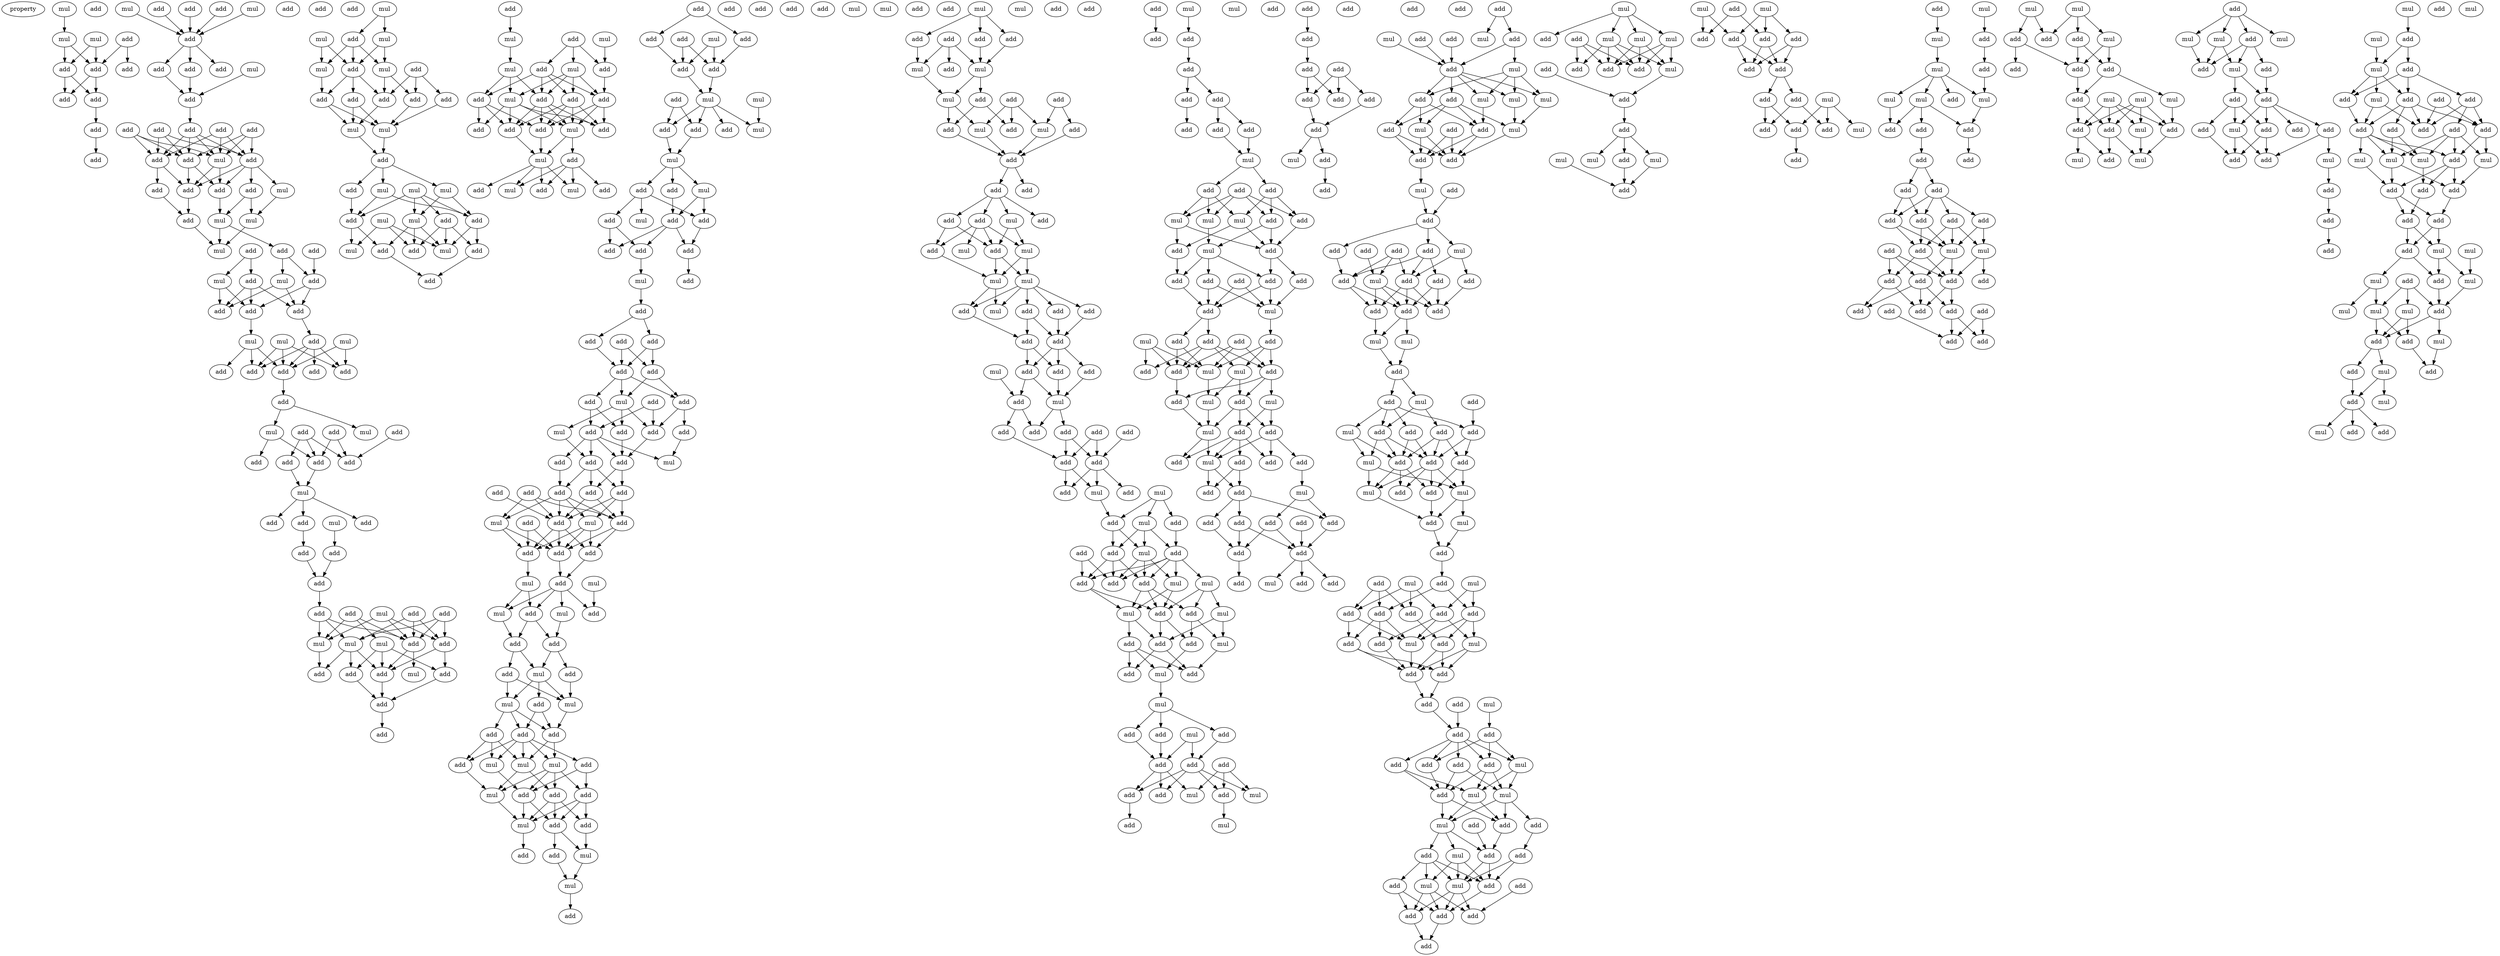 digraph {
    node [fontcolor=black]
    property [mul=2,lf=1.7]
    0 [ label = mul ];
    1 [ label = add ];
    2 [ label = mul ];
    3 [ label = mul ];
    4 [ label = add ];
    5 [ label = add ];
    6 [ label = add ];
    7 [ label = add ];
    8 [ label = add ];
    9 [ label = add ];
    10 [ label = add ];
    11 [ label = add ];
    12 [ label = mul ];
    13 [ label = add ];
    14 [ label = add ];
    15 [ label = add ];
    16 [ label = mul ];
    17 [ label = add ];
    18 [ label = mul ];
    19 [ label = add ];
    20 [ label = add ];
    21 [ label = add ];
    22 [ label = add ];
    23 [ label = add ];
    24 [ label = add ];
    25 [ label = add ];
    26 [ label = add ];
    27 [ label = add ];
    28 [ label = add ];
    29 [ label = mul ];
    30 [ label = add ];
    31 [ label = add ];
    32 [ label = add ];
    33 [ label = add ];
    34 [ label = mul ];
    35 [ label = add ];
    36 [ label = add ];
    37 [ label = add ];
    38 [ label = mul ];
    39 [ label = mul ];
    40 [ label = mul ];
    41 [ label = add ];
    42 [ label = add ];
    43 [ label = add ];
    44 [ label = mul ];
    45 [ label = add ];
    46 [ label = mul ];
    47 [ label = add ];
    48 [ label = add ];
    49 [ label = add ];
    50 [ label = add ];
    51 [ label = add ];
    52 [ label = mul ];
    53 [ label = mul ];
    54 [ label = mul ];
    55 [ label = add ];
    56 [ label = add ];
    57 [ label = add ];
    58 [ label = add ];
    59 [ label = add ];
    60 [ label = add ];
    61 [ label = add ];
    62 [ label = mul ];
    63 [ label = add ];
    64 [ label = mul ];
    65 [ label = add ];
    66 [ label = add ];
    67 [ label = add ];
    68 [ label = add ];
    69 [ label = add ];
    70 [ label = mul ];
    71 [ label = add ];
    72 [ label = mul ];
    73 [ label = add ];
    74 [ label = add ];
    75 [ label = add ];
    76 [ label = add ];
    77 [ label = add ];
    78 [ label = add ];
    79 [ label = add ];
    80 [ label = mul ];
    81 [ label = add ];
    82 [ label = add ];
    83 [ label = mul ];
    84 [ label = add ];
    85 [ label = mul ];
    86 [ label = mul ];
    87 [ label = add ];
    88 [ label = add ];
    89 [ label = mul ];
    90 [ label = add ];
    91 [ label = add ];
    92 [ label = add ];
    93 [ label = add ];
    94 [ label = add ];
    95 [ label = add ];
    96 [ label = add ];
    97 [ label = add ];
    98 [ label = mul ];
    99 [ label = mul ];
    100 [ label = add ];
    101 [ label = mul ];
    102 [ label = mul ];
    103 [ label = mul ];
    104 [ label = add ];
    105 [ label = add ];
    106 [ label = add ];
    107 [ label = add ];
    108 [ label = add ];
    109 [ label = add ];
    110 [ label = add ];
    111 [ label = mul ];
    112 [ label = mul ];
    113 [ label = add ];
    114 [ label = mul ];
    115 [ label = add ];
    116 [ label = mul ];
    117 [ label = mul ];
    118 [ label = add ];
    119 [ label = add ];
    120 [ label = add ];
    121 [ label = mul ];
    122 [ label = mul ];
    123 [ label = mul ];
    124 [ label = add ];
    125 [ label = add ];
    126 [ label = mul ];
    127 [ label = add ];
    128 [ label = add ];
    129 [ label = add ];
    130 [ label = mul ];
    131 [ label = mul ];
    132 [ label = add ];
    133 [ label = add ];
    134 [ label = mul ];
    135 [ label = add ];
    136 [ label = mul ];
    137 [ label = add ];
    138 [ label = add ];
    139 [ label = add ];
    140 [ label = add ];
    141 [ label = mul ];
    142 [ label = add ];
    143 [ label = add ];
    144 [ label = add ];
    145 [ label = add ];
    146 [ label = mul ];
    147 [ label = mul ];
    148 [ label = add ];
    149 [ label = add ];
    150 [ label = add ];
    151 [ label = add ];
    152 [ label = mul ];
    153 [ label = mul ];
    154 [ label = add ];
    155 [ label = add ];
    156 [ label = add ];
    157 [ label = mul ];
    158 [ label = add ];
    159 [ label = add ];
    160 [ label = add ];
    161 [ label = add ];
    162 [ label = mul ];
    163 [ label = add ];
    164 [ label = mul ];
    165 [ label = add ];
    166 [ label = add ];
    167 [ label = add ];
    168 [ label = mul ];
    169 [ label = add ];
    170 [ label = mul ];
    171 [ label = add ];
    172 [ label = mul ];
    173 [ label = add ];
    174 [ label = mul ];
    175 [ label = add ];
    176 [ label = add ];
    177 [ label = add ];
    178 [ label = add ];
    179 [ label = add ];
    180 [ label = add ];
    181 [ label = add ];
    182 [ label = mul ];
    183 [ label = add ];
    184 [ label = add ];
    185 [ label = add ];
    186 [ label = add ];
    187 [ label = add ];
    188 [ label = add ];
    189 [ label = add ];
    190 [ label = add ];
    191 [ label = mul ];
    192 [ label = add ];
    193 [ label = add ];
    194 [ label = add ];
    195 [ label = mul ];
    196 [ label = add ];
    197 [ label = mul ];
    198 [ label = add ];
    199 [ label = add ];
    200 [ label = add ];
    201 [ label = add ];
    202 [ label = add ];
    203 [ label = add ];
    204 [ label = mul ];
    205 [ label = add ];
    206 [ label = add ];
    207 [ label = add ];
    208 [ label = add ];
    209 [ label = add ];
    210 [ label = add ];
    211 [ label = add ];
    212 [ label = mul ];
    213 [ label = mul ];
    214 [ label = add ];
    215 [ label = add ];
    216 [ label = add ];
    217 [ label = add ];
    218 [ label = mul ];
    219 [ label = add ];
    220 [ label = mul ];
    221 [ label = mul ];
    222 [ label = mul ];
    223 [ label = add ];
    224 [ label = add ];
    225 [ label = mul ];
    226 [ label = add ];
    227 [ label = add ];
    228 [ label = mul ];
    229 [ label = add ];
    230 [ label = add ];
    231 [ label = mul ];
    232 [ label = add ];
    233 [ label = mul ];
    234 [ label = add ];
    235 [ label = add ];
    236 [ label = add ];
    237 [ label = add ];
    238 [ label = add ];
    239 [ label = mul ];
    240 [ label = mul ];
    241 [ label = mul ];
    242 [ label = mul ];
    243 [ label = add ];
    244 [ label = add ];
    245 [ label = add ];
    246 [ label = mul ];
    247 [ label = add ];
    248 [ label = add ];
    249 [ label = add ];
    250 [ label = add ];
    251 [ label = mul ];
    252 [ label = add ];
    253 [ label = mul ];
    254 [ label = add ];
    255 [ label = add ];
    256 [ label = mul ];
    257 [ label = add ];
    258 [ label = add ];
    259 [ label = add ];
    260 [ label = add ];
    261 [ label = add ];
    262 [ label = mul ];
    263 [ label = mul ];
    264 [ label = add ];
    265 [ label = add ];
    266 [ label = mul ];
    267 [ label = add ];
    268 [ label = mul ];
    269 [ label = add ];
    270 [ label = add ];
    271 [ label = mul ];
    272 [ label = add ];
    273 [ label = add ];
    274 [ label = add ];
    275 [ label = add ];
    276 [ label = add ];
    277 [ label = add ];
    278 [ label = mul ];
    279 [ label = add ];
    280 [ label = mul ];
    281 [ label = mul ];
    282 [ label = add ];
    283 [ label = add ];
    284 [ label = mul ];
    285 [ label = mul ];
    286 [ label = add ];
    287 [ label = add ];
    288 [ label = add ];
    289 [ label = add ];
    290 [ label = mul ];
    291 [ label = add ];
    292 [ label = add ];
    293 [ label = add ];
    294 [ label = add ];
    295 [ label = mul ];
    296 [ label = add ];
    297 [ label = add ];
    298 [ label = mul ];
    299 [ label = add ];
    300 [ label = add ];
    301 [ label = add ];
    302 [ label = add ];
    303 [ label = add ];
    304 [ label = add ];
    305 [ label = add ];
    306 [ label = mul ];
    307 [ label = add ];
    308 [ label = mul ];
    309 [ label = add ];
    310 [ label = add ];
    311 [ label = mul ];
    312 [ label = add ];
    313 [ label = add ];
    314 [ label = add ];
    315 [ label = add ];
    316 [ label = mul ];
    317 [ label = add ];
    318 [ label = mul ];
    319 [ label = add ];
    320 [ label = add ];
    321 [ label = mul ];
    322 [ label = mul ];
    323 [ label = mul ];
    324 [ label = add ];
    325 [ label = add ];
    326 [ label = add ];
    327 [ label = add ];
    328 [ label = add ];
    329 [ label = mul ];
    330 [ label = add ];
    331 [ label = mul ];
    332 [ label = add ];
    333 [ label = mul ];
    334 [ label = mul ];
    335 [ label = add ];
    336 [ label = add ];
    337 [ label = add ];
    338 [ label = mul ];
    339 [ label = add ];
    340 [ label = add ];
    341 [ label = add ];
    342 [ label = add ];
    343 [ label = mul ];
    344 [ label = add ];
    345 [ label = mul ];
    346 [ label = add ];
    347 [ label = add ];
    348 [ label = mul ];
    349 [ label = add ];
    350 [ label = add ];
    351 [ label = add ];
    352 [ label = add ];
    353 [ label = mul ];
    354 [ label = mul ];
    355 [ label = add ];
    356 [ label = add ];
    357 [ label = add ];
    358 [ label = add ];
    359 [ label = add ];
    360 [ label = add ];
    361 [ label = add ];
    362 [ label = mul ];
    363 [ label = add ];
    364 [ label = add ];
    365 [ label = add ];
    366 [ label = mul ];
    367 [ label = mul ];
    368 [ label = add ];
    369 [ label = mul ];
    370 [ label = add ];
    371 [ label = add ];
    372 [ label = add ];
    373 [ label = mul ];
    374 [ label = add ];
    375 [ label = add ];
    376 [ label = add ];
    377 [ label = add ];
    378 [ label = add ];
    379 [ label = mul ];
    380 [ label = add ];
    381 [ label = add ];
    382 [ label = add ];
    383 [ label = add ];
    384 [ label = mul ];
    385 [ label = add ];
    386 [ label = mul ];
    387 [ label = add ];
    388 [ label = add ];
    389 [ label = add ];
    390 [ label = mul ];
    391 [ label = add ];
    392 [ label = add ];
    393 [ label = mul ];
    394 [ label = mul ];
    395 [ label = mul ];
    396 [ label = add ];
    397 [ label = add ];
    398 [ label = add ];
    399 [ label = add ];
    400 [ label = add ];
    401 [ label = mul ];
    402 [ label = add ];
    403 [ label = add ];
    404 [ label = mul ];
    405 [ label = add ];
    406 [ label = add ];
    407 [ label = add ];
    408 [ label = add ];
    409 [ label = add ];
    410 [ label = add ];
    411 [ label = add ];
    412 [ label = add ];
    413 [ label = add ];
    414 [ label = add ];
    415 [ label = add ];
    416 [ label = mul ];
    417 [ label = add ];
    418 [ label = add ];
    419 [ label = add ];
    420 [ label = add ];
    421 [ label = add ];
    422 [ label = add ];
    423 [ label = add ];
    424 [ label = add ];
    425 [ label = add ];
    426 [ label = add ];
    427 [ label = mul ];
    428 [ label = add ];
    429 [ label = add ];
    430 [ label = add ];
    431 [ label = add ];
    432 [ label = add ];
    433 [ label = add ];
    434 [ label = add ];
    435 [ label = mul ];
    436 [ label = mul ];
    437 [ label = add ];
    438 [ label = add ];
    439 [ label = mul ];
    440 [ label = add ];
    441 [ label = mul ];
    442 [ label = mul ];
    443 [ label = add ];
    444 [ label = mul ];
    445 [ label = add ];
    446 [ label = add ];
    447 [ label = mul ];
    448 [ label = add ];
    449 [ label = mul ];
    450 [ label = add ];
    451 [ label = add ];
    452 [ label = mul ];
    453 [ label = add ];
    454 [ label = add ];
    455 [ label = mul ];
    456 [ label = add ];
    457 [ label = add ];
    458 [ label = add ];
    459 [ label = add ];
    460 [ label = mul ];
    461 [ label = add ];
    462 [ label = add ];
    463 [ label = add ];
    464 [ label = add ];
    465 [ label = add ];
    466 [ label = add ];
    467 [ label = add ];
    468 [ label = mul ];
    469 [ label = mul ];
    470 [ label = add ];
    471 [ label = add ];
    472 [ label = add ];
    473 [ label = mul ];
    474 [ label = add ];
    475 [ label = mul ];
    476 [ label = add ];
    477 [ label = add ];
    478 [ label = add ];
    479 [ label = mul ];
    480 [ label = add ];
    481 [ label = add ];
    482 [ label = add ];
    483 [ label = mul ];
    484 [ label = add ];
    485 [ label = add ];
    486 [ label = mul ];
    487 [ label = mul ];
    488 [ label = add ];
    489 [ label = add ];
    490 [ label = add ];
    491 [ label = mul ];
    492 [ label = mul ];
    493 [ label = add ];
    494 [ label = add ];
    495 [ label = add ];
    496 [ label = add ];
    497 [ label = add ];
    498 [ label = add ];
    499 [ label = add ];
    500 [ label = mul ];
    501 [ label = mul ];
    502 [ label = add ];
    503 [ label = add ];
    504 [ label = add ];
    505 [ label = add ];
    506 [ label = mul ];
    507 [ label = add ];
    508 [ label = add ];
    509 [ label = add ];
    510 [ label = add ];
    511 [ label = add ];
    512 [ label = add ];
    513 [ label = add ];
    514 [ label = mul ];
    515 [ label = add ];
    516 [ label = mul ];
    517 [ label = add ];
    518 [ label = mul ];
    519 [ label = add ];
    520 [ label = add ];
    521 [ label = add ];
    522 [ label = mul ];
    523 [ label = mul ];
    524 [ label = add ];
    525 [ label = add ];
    526 [ label = add ];
    527 [ label = add ];
    528 [ label = mul ];
    529 [ label = add ];
    530 [ label = add ];
    531 [ label = mul ];
    532 [ label = add ];
    533 [ label = add ];
    534 [ label = add ];
    535 [ label = add ];
    536 [ label = mul ];
    537 [ label = mul ];
    538 [ label = add ];
    539 [ label = mul ];
    540 [ label = mul ];
    541 [ label = add ];
    542 [ label = mul ];
    543 [ label = add ];
    544 [ label = add ];
    545 [ label = add ];
    546 [ label = add ];
    547 [ label = add ];
    548 [ label = add ];
    549 [ label = add ];
    550 [ label = mul ];
    551 [ label = mul ];
    552 [ label = mul ];
    553 [ label = add ];
    554 [ label = mul ];
    555 [ label = add ];
    556 [ label = mul ];
    557 [ label = add ];
    558 [ label = add ];
    559 [ label = add ];
    560 [ label = add ];
    561 [ label = add ];
    562 [ label = add ];
    563 [ label = mul ];
    564 [ label = add ];
    565 [ label = add ];
    566 [ label = mul ];
    567 [ label = add ];
    568 [ label = add ];
    569 [ label = add ];
    570 [ label = add ];
    571 [ label = add ];
    572 [ label = mul ];
    573 [ label = mul ];
    574 [ label = add ];
    575 [ label = mul ];
    576 [ label = add ];
    577 [ label = add ];
    578 [ label = mul ];
    579 [ label = mul ];
    580 [ label = mul ];
    581 [ label = add ];
    582 [ label = add ];
    583 [ label = add ];
    584 [ label = add ];
    585 [ label = add ];
    586 [ label = add ];
    587 [ label = add ];
    588 [ label = add ];
    589 [ label = add ];
    590 [ label = add ];
    591 [ label = add ];
    592 [ label = add ];
    593 [ label = mul ];
    594 [ label = mul ];
    595 [ label = add ];
    596 [ label = add ];
    597 [ label = add ];
    598 [ label = add ];
    599 [ label = add ];
    600 [ label = add ];
    601 [ label = add ];
    602 [ label = add ];
    603 [ label = add ];
    604 [ label = add ];
    605 [ label = add ];
    606 [ label = add ];
    607 [ label = mul ];
    608 [ label = mul ];
    609 [ label = add ];
    610 [ label = add ];
    611 [ label = add ];
    612 [ label = mul ];
    613 [ label = add ];
    614 [ label = add ];
    615 [ label = add ];
    616 [ label = add ];
    617 [ label = mul ];
    618 [ label = mul ];
    619 [ label = mul ];
    620 [ label = add ];
    621 [ label = mul ];
    622 [ label = add ];
    623 [ label = add ];
    624 [ label = mul ];
    625 [ label = mul ];
    626 [ label = add ];
    627 [ label = add ];
    628 [ label = mul ];
    629 [ label = add ];
    630 [ label = mul ];
    631 [ label = mul ];
    632 [ label = mul ];
    633 [ label = add ];
    634 [ label = add ];
    635 [ label = add ];
    636 [ label = add ];
    637 [ label = add ];
    638 [ label = add ];
    639 [ label = add ];
    640 [ label = mul ];
    641 [ label = add ];
    642 [ label = mul ];
    643 [ label = add ];
    644 [ label = add ];
    645 [ label = add ];
    646 [ label = add ];
    647 [ label = add ];
    648 [ label = mul ];
    649 [ label = mul ];
    650 [ label = add ];
    651 [ label = add ];
    652 [ label = mul ];
    653 [ label = add ];
    654 [ label = add ];
    655 [ label = add ];
    656 [ label = add ];
    657 [ label = mul ];
    658 [ label = add ];
    659 [ label = add ];
    660 [ label = add ];
    661 [ label = add ];
    662 [ label = add ];
    663 [ label = mul ];
    664 [ label = add ];
    665 [ label = mul ];
    666 [ label = mul ];
    667 [ label = mul ];
    668 [ label = add ];
    669 [ label = add ];
    670 [ label = add ];
    671 [ label = add ];
    672 [ label = add ];
    673 [ label = mul ];
    674 [ label = mul ];
    675 [ label = add ];
    676 [ label = add ];
    677 [ label = add ];
    678 [ label = add ];
    679 [ label = mul ];
    680 [ label = mul ];
    681 [ label = mul ];
    682 [ label = mul ];
    683 [ label = mul ];
    684 [ label = add ];
    685 [ label = mul ];
    686 [ label = add ];
    687 [ label = add ];
    688 [ label = add ];
    689 [ label = add ];
    690 [ label = mul ];
    691 [ label = add ];
    692 [ label = mul ];
    693 [ label = mul ];
    694 [ label = add ];
    695 [ label = add ];
    696 [ label = mul ];
    0 -> 3 [ name = 0 ];
    1 -> 4 [ name = 1 ];
    1 -> 6 [ name = 2 ];
    2 -> 4 [ name = 3 ];
    2 -> 5 [ name = 4 ];
    3 -> 4 [ name = 5 ];
    3 -> 5 [ name = 6 ];
    4 -> 7 [ name = 7 ];
    4 -> 8 [ name = 8 ];
    5 -> 7 [ name = 9 ];
    5 -> 8 [ name = 10 ];
    8 -> 10 [ name = 11 ];
    10 -> 11 [ name = 12 ];
    12 -> 17 [ name = 13 ];
    13 -> 17 [ name = 14 ];
    14 -> 17 [ name = 15 ];
    15 -> 17 [ name = 16 ];
    16 -> 17 [ name = 17 ];
    17 -> 19 [ name = 18 ];
    17 -> 20 [ name = 19 ];
    17 -> 21 [ name = 20 ];
    18 -> 22 [ name = 21 ];
    19 -> 22 [ name = 22 ];
    20 -> 22 [ name = 23 ];
    22 -> 26 [ name = 24 ];
    23 -> 28 [ name = 25 ];
    23 -> 30 [ name = 26 ];
    23 -> 31 [ name = 27 ];
    24 -> 29 [ name = 28 ];
    24 -> 30 [ name = 29 ];
    24 -> 31 [ name = 30 ];
    25 -> 28 [ name = 31 ];
    25 -> 29 [ name = 32 ];
    25 -> 30 [ name = 33 ];
    26 -> 28 [ name = 34 ];
    26 -> 29 [ name = 35 ];
    26 -> 30 [ name = 36 ];
    26 -> 31 [ name = 37 ];
    27 -> 28 [ name = 38 ];
    27 -> 29 [ name = 39 ];
    27 -> 31 [ name = 40 ];
    28 -> 33 [ name = 41 ];
    28 -> 34 [ name = 42 ];
    28 -> 35 [ name = 43 ];
    28 -> 36 [ name = 44 ];
    29 -> 33 [ name = 45 ];
    29 -> 36 [ name = 46 ];
    30 -> 33 [ name = 47 ];
    30 -> 36 [ name = 48 ];
    31 -> 32 [ name = 49 ];
    31 -> 36 [ name = 50 ];
    32 -> 37 [ name = 51 ];
    33 -> 39 [ name = 52 ];
    34 -> 38 [ name = 53 ];
    35 -> 38 [ name = 54 ];
    35 -> 39 [ name = 55 ];
    36 -> 37 [ name = 56 ];
    37 -> 40 [ name = 57 ];
    38 -> 40 [ name = 58 ];
    39 -> 40 [ name = 59 ];
    39 -> 43 [ name = 60 ];
    41 -> 47 [ name = 61 ];
    42 -> 44 [ name = 62 ];
    42 -> 45 [ name = 63 ];
    43 -> 46 [ name = 64 ];
    43 -> 47 [ name = 65 ];
    44 -> 48 [ name = 66 ];
    44 -> 49 [ name = 67 ];
    45 -> 48 [ name = 68 ];
    45 -> 49 [ name = 69 ];
    45 -> 50 [ name = 70 ];
    46 -> 48 [ name = 71 ];
    46 -> 50 [ name = 72 ];
    47 -> 49 [ name = 73 ];
    47 -> 50 [ name = 74 ];
    49 -> 53 [ name = 75 ];
    50 -> 51 [ name = 76 ];
    51 -> 55 [ name = 77 ];
    51 -> 56 [ name = 78 ];
    51 -> 58 [ name = 79 ];
    51 -> 59 [ name = 80 ];
    52 -> 55 [ name = 81 ];
    52 -> 59 [ name = 82 ];
    53 -> 56 [ name = 83 ];
    53 -> 57 [ name = 84 ];
    53 -> 59 [ name = 85 ];
    54 -> 55 [ name = 86 ];
    54 -> 56 [ name = 87 ];
    54 -> 59 [ name = 88 ];
    59 -> 60 [ name = 89 ];
    60 -> 62 [ name = 90 ];
    60 -> 64 [ name = 91 ];
    61 -> 68 [ name = 92 ];
    63 -> 66 [ name = 93 ];
    63 -> 68 [ name = 94 ];
    64 -> 66 [ name = 95 ];
    64 -> 67 [ name = 96 ];
    65 -> 66 [ name = 97 ];
    65 -> 68 [ name = 98 ];
    65 -> 69 [ name = 99 ];
    66 -> 70 [ name = 100 ];
    69 -> 70 [ name = 101 ];
    70 -> 71 [ name = 102 ];
    70 -> 73 [ name = 103 ];
    70 -> 74 [ name = 104 ];
    72 -> 75 [ name = 105 ];
    74 -> 76 [ name = 106 ];
    75 -> 77 [ name = 107 ];
    76 -> 77 [ name = 108 ];
    77 -> 82 [ name = 109 ];
    78 -> 84 [ name = 110 ];
    78 -> 85 [ name = 111 ];
    78 -> 87 [ name = 112 ];
    79 -> 83 [ name = 113 ];
    79 -> 84 [ name = 114 ];
    79 -> 86 [ name = 115 ];
    80 -> 83 [ name = 116 ];
    80 -> 84 [ name = 117 ];
    80 -> 87 [ name = 118 ];
    81 -> 84 [ name = 119 ];
    81 -> 85 [ name = 120 ];
    81 -> 87 [ name = 121 ];
    82 -> 83 [ name = 122 ];
    82 -> 84 [ name = 123 ];
    82 -> 85 [ name = 124 ];
    83 -> 88 [ name = 125 ];
    84 -> 89 [ name = 126 ];
    84 -> 90 [ name = 127 ];
    85 -> 88 [ name = 128 ];
    85 -> 90 [ name = 129 ];
    85 -> 91 [ name = 130 ];
    86 -> 90 [ name = 131 ];
    86 -> 91 [ name = 132 ];
    86 -> 92 [ name = 133 ];
    87 -> 90 [ name = 134 ];
    87 -> 92 [ name = 135 ];
    90 -> 93 [ name = 136 ];
    91 -> 93 [ name = 137 ];
    92 -> 93 [ name = 138 ];
    93 -> 94 [ name = 139 ];
    98 -> 100 [ name = 140 ];
    98 -> 101 [ name = 141 ];
    99 -> 102 [ name = 142 ];
    99 -> 104 [ name = 143 ];
    100 -> 102 [ name = 144 ];
    100 -> 103 [ name = 145 ];
    100 -> 104 [ name = 146 ];
    101 -> 103 [ name = 147 ];
    101 -> 104 [ name = 148 ];
    102 -> 107 [ name = 149 ];
    103 -> 106 [ name = 150 ];
    103 -> 110 [ name = 151 ];
    104 -> 106 [ name = 152 ];
    104 -> 107 [ name = 153 ];
    104 -> 108 [ name = 154 ];
    105 -> 106 [ name = 155 ];
    105 -> 109 [ name = 156 ];
    105 -> 110 [ name = 157 ];
    106 -> 112 [ name = 158 ];
    107 -> 111 [ name = 159 ];
    107 -> 112 [ name = 160 ];
    108 -> 111 [ name = 161 ];
    108 -> 112 [ name = 162 ];
    109 -> 111 [ name = 163 ];
    110 -> 111 [ name = 164 ];
    111 -> 113 [ name = 165 ];
    112 -> 113 [ name = 166 ];
    113 -> 115 [ name = 167 ];
    113 -> 116 [ name = 168 ];
    113 -> 117 [ name = 169 ];
    114 -> 118 [ name = 170 ];
    114 -> 119 [ name = 171 ];
    114 -> 120 [ name = 172 ];
    114 -> 121 [ name = 173 ];
    115 -> 118 [ name = 174 ];
    116 -> 120 [ name = 175 ];
    116 -> 121 [ name = 176 ];
    117 -> 118 [ name = 177 ];
    117 -> 120 [ name = 178 ];
    118 -> 123 [ name = 179 ];
    118 -> 125 [ name = 180 ];
    119 -> 124 [ name = 181 ];
    119 -> 126 [ name = 182 ];
    119 -> 127 [ name = 183 ];
    120 -> 124 [ name = 184 ];
    120 -> 126 [ name = 185 ];
    121 -> 125 [ name = 186 ];
    121 -> 126 [ name = 187 ];
    121 -> 127 [ name = 188 ];
    122 -> 123 [ name = 189 ];
    122 -> 126 [ name = 190 ];
    122 -> 127 [ name = 191 ];
    124 -> 128 [ name = 192 ];
    125 -> 128 [ name = 193 ];
    129 -> 130 [ name = 194 ];
    130 -> 134 [ name = 195 ];
    131 -> 135 [ name = 196 ];
    132 -> 133 [ name = 197 ];
    132 -> 135 [ name = 198 ];
    132 -> 136 [ name = 199 ];
    133 -> 137 [ name = 200 ];
    133 -> 138 [ name = 201 ];
    133 -> 139 [ name = 202 ];
    133 -> 140 [ name = 203 ];
    134 -> 138 [ name = 204 ];
    134 -> 139 [ name = 205 ];
    134 -> 141 [ name = 206 ];
    135 -> 137 [ name = 207 ];
    136 -> 137 [ name = 208 ];
    136 -> 139 [ name = 209 ];
    136 -> 140 [ name = 210 ];
    136 -> 141 [ name = 211 ];
    137 -> 143 [ name = 212 ];
    137 -> 144 [ name = 213 ];
    137 -> 146 [ name = 214 ];
    138 -> 142 [ name = 215 ];
    138 -> 143 [ name = 216 ];
    138 -> 145 [ name = 217 ];
    139 -> 142 [ name = 218 ];
    139 -> 143 [ name = 219 ];
    139 -> 144 [ name = 220 ];
    139 -> 146 [ name = 221 ];
    140 -> 142 [ name = 222 ];
    140 -> 143 [ name = 223 ];
    140 -> 144 [ name = 224 ];
    140 -> 146 [ name = 225 ];
    141 -> 142 [ name = 226 ];
    141 -> 144 [ name = 227 ];
    141 -> 145 [ name = 228 ];
    141 -> 146 [ name = 229 ];
    142 -> 147 [ name = 230 ];
    143 -> 147 [ name = 231 ];
    146 -> 147 [ name = 232 ];
    146 -> 148 [ name = 233 ];
    147 -> 149 [ name = 234 ];
    147 -> 150 [ name = 235 ];
    147 -> 152 [ name = 236 ];
    147 -> 153 [ name = 237 ];
    148 -> 149 [ name = 238 ];
    148 -> 151 [ name = 239 ];
    148 -> 152 [ name = 240 ];
    148 -> 153 [ name = 241 ];
    154 -> 155 [ name = 242 ];
    154 -> 158 [ name = 243 ];
    155 -> 161 [ name = 244 ];
    156 -> 160 [ name = 245 ];
    156 -> 161 [ name = 246 ];
    157 -> 160 [ name = 247 ];
    157 -> 161 [ name = 248 ];
    158 -> 160 [ name = 249 ];
    160 -> 164 [ name = 250 ];
    161 -> 164 [ name = 251 ];
    162 -> 168 [ name = 252 ];
    163 -> 166 [ name = 253 ];
    163 -> 167 [ name = 254 ];
    164 -> 165 [ name = 255 ];
    164 -> 166 [ name = 256 ];
    164 -> 167 [ name = 257 ];
    164 -> 168 [ name = 258 ];
    166 -> 170 [ name = 259 ];
    167 -> 170 [ name = 260 ];
    170 -> 171 [ name = 261 ];
    170 -> 172 [ name = 262 ];
    170 -> 173 [ name = 263 ];
    171 -> 174 [ name = 264 ];
    171 -> 176 [ name = 265 ];
    171 -> 177 [ name = 266 ];
    172 -> 175 [ name = 267 ];
    172 -> 176 [ name = 268 ];
    173 -> 175 [ name = 269 ];
    175 -> 178 [ name = 270 ];
    175 -> 179 [ name = 271 ];
    175 -> 180 [ name = 272 ];
    176 -> 180 [ name = 273 ];
    177 -> 178 [ name = 274 ];
    177 -> 179 [ name = 275 ];
    179 -> 182 [ name = 276 ];
    180 -> 181 [ name = 277 ];
    182 -> 183 [ name = 278 ];
    183 -> 184 [ name = 279 ];
    183 -> 187 [ name = 280 ];
    184 -> 189 [ name = 281 ];
    185 -> 189 [ name = 282 ];
    185 -> 190 [ name = 283 ];
    187 -> 189 [ name = 284 ];
    187 -> 190 [ name = 285 ];
    189 -> 191 [ name = 286 ];
    189 -> 192 [ name = 287 ];
    189 -> 194 [ name = 288 ];
    190 -> 191 [ name = 289 ];
    190 -> 194 [ name = 290 ];
    191 -> 197 [ name = 291 ];
    191 -> 199 [ name = 292 ];
    191 -> 200 [ name = 293 ];
    192 -> 196 [ name = 294 ];
    192 -> 200 [ name = 295 ];
    193 -> 196 [ name = 296 ];
    193 -> 199 [ name = 297 ];
    194 -> 198 [ name = 298 ];
    194 -> 199 [ name = 299 ];
    196 -> 201 [ name = 300 ];
    196 -> 202 [ name = 301 ];
    196 -> 203 [ name = 302 ];
    196 -> 204 [ name = 303 ];
    197 -> 201 [ name = 304 ];
    198 -> 204 [ name = 305 ];
    199 -> 203 [ name = 306 ];
    200 -> 203 [ name = 307 ];
    201 -> 206 [ name = 308 ];
    201 -> 207 [ name = 309 ];
    201 -> 209 [ name = 310 ];
    202 -> 209 [ name = 311 ];
    203 -> 206 [ name = 312 ];
    203 -> 207 [ name = 313 ];
    205 -> 214 [ name = 314 ];
    206 -> 210 [ name = 315 ];
    206 -> 213 [ name = 316 ];
    206 -> 214 [ name = 317 ];
    207 -> 210 [ name = 318 ];
    207 -> 214 [ name = 319 ];
    208 -> 210 [ name = 320 ];
    208 -> 212 [ name = 321 ];
    208 -> 214 [ name = 322 ];
    209 -> 210 [ name = 323 ];
    209 -> 212 [ name = 324 ];
    209 -> 213 [ name = 325 ];
    209 -> 214 [ name = 326 ];
    210 -> 215 [ name = 327 ];
    210 -> 217 [ name = 328 ];
    211 -> 215 [ name = 329 ];
    211 -> 216 [ name = 330 ];
    212 -> 215 [ name = 331 ];
    212 -> 216 [ name = 332 ];
    213 -> 215 [ name = 333 ];
    213 -> 216 [ name = 334 ];
    213 -> 217 [ name = 335 ];
    214 -> 215 [ name = 336 ];
    214 -> 216 [ name = 337 ];
    214 -> 217 [ name = 338 ];
    215 -> 219 [ name = 339 ];
    216 -> 218 [ name = 340 ];
    217 -> 219 [ name = 341 ];
    218 -> 222 [ name = 342 ];
    218 -> 223 [ name = 343 ];
    219 -> 222 [ name = 344 ];
    219 -> 223 [ name = 345 ];
    219 -> 224 [ name = 346 ];
    219 -> 225 [ name = 347 ];
    220 -> 224 [ name = 348 ];
    222 -> 226 [ name = 349 ];
    223 -> 226 [ name = 350 ];
    223 -> 227 [ name = 351 ];
    225 -> 227 [ name = 352 ];
    226 -> 228 [ name = 353 ];
    226 -> 230 [ name = 354 ];
    227 -> 228 [ name = 355 ];
    227 -> 229 [ name = 356 ];
    228 -> 231 [ name = 357 ];
    228 -> 232 [ name = 358 ];
    228 -> 233 [ name = 359 ];
    229 -> 233 [ name = 360 ];
    230 -> 231 [ name = 361 ];
    230 -> 233 [ name = 362 ];
    231 -> 234 [ name = 363 ];
    231 -> 235 [ name = 364 ];
    231 -> 236 [ name = 365 ];
    232 -> 234 [ name = 366 ];
    232 -> 236 [ name = 367 ];
    233 -> 234 [ name = 368 ];
    234 -> 239 [ name = 369 ];
    234 -> 241 [ name = 370 ];
    235 -> 238 [ name = 371 ];
    235 -> 240 [ name = 372 ];
    235 -> 241 [ name = 373 ];
    236 -> 237 [ name = 374 ];
    236 -> 238 [ name = 375 ];
    236 -> 239 [ name = 376 ];
    236 -> 240 [ name = 377 ];
    236 -> 241 [ name = 378 ];
    237 -> 243 [ name = 379 ];
    237 -> 245 [ name = 380 ];
    238 -> 242 [ name = 381 ];
    239 -> 242 [ name = 382 ];
    239 -> 243 [ name = 383 ];
    239 -> 244 [ name = 384 ];
    239 -> 245 [ name = 385 ];
    240 -> 243 [ name = 386 ];
    241 -> 242 [ name = 387 ];
    241 -> 244 [ name = 388 ];
    242 -> 246 [ name = 389 ];
    243 -> 246 [ name = 390 ];
    243 -> 247 [ name = 391 ];
    244 -> 246 [ name = 392 ];
    244 -> 247 [ name = 393 ];
    244 -> 248 [ name = 394 ];
    245 -> 246 [ name = 395 ];
    245 -> 247 [ name = 396 ];
    245 -> 248 [ name = 397 ];
    246 -> 250 [ name = 398 ];
    247 -> 251 [ name = 399 ];
    247 -> 252 [ name = 400 ];
    248 -> 251 [ name = 401 ];
    251 -> 253 [ name = 402 ];
    252 -> 253 [ name = 403 ];
    253 -> 254 [ name = 404 ];
    256 -> 257 [ name = 405 ];
    256 -> 259 [ name = 406 ];
    256 -> 260 [ name = 407 ];
    257 -> 263 [ name = 408 ];
    258 -> 261 [ name = 409 ];
    258 -> 262 [ name = 410 ];
    258 -> 263 [ name = 411 ];
    259 -> 262 [ name = 412 ];
    260 -> 262 [ name = 413 ];
    262 -> 266 [ name = 414 ];
    262 -> 267 [ name = 415 ];
    263 -> 266 [ name = 416 ];
    264 -> 268 [ name = 417 ];
    264 -> 271 [ name = 418 ];
    264 -> 272 [ name = 419 ];
    265 -> 268 [ name = 420 ];
    265 -> 269 [ name = 421 ];
    266 -> 270 [ name = 422 ];
    266 -> 271 [ name = 423 ];
    267 -> 270 [ name = 424 ];
    267 -> 272 [ name = 425 ];
    268 -> 273 [ name = 426 ];
    269 -> 273 [ name = 427 ];
    270 -> 273 [ name = 428 ];
    271 -> 273 [ name = 429 ];
    273 -> 274 [ name = 430 ];
    273 -> 275 [ name = 431 ];
    274 -> 276 [ name = 432 ];
    274 -> 277 [ name = 433 ];
    274 -> 278 [ name = 434 ];
    274 -> 279 [ name = 435 ];
    276 -> 282 [ name = 436 ];
    276 -> 283 [ name = 437 ];
    277 -> 280 [ name = 438 ];
    277 -> 281 [ name = 439 ];
    277 -> 282 [ name = 440 ];
    277 -> 283 [ name = 441 ];
    278 -> 281 [ name = 442 ];
    278 -> 283 [ name = 443 ];
    281 -> 284 [ name = 444 ];
    281 -> 285 [ name = 445 ];
    282 -> 284 [ name = 446 ];
    283 -> 284 [ name = 447 ];
    283 -> 285 [ name = 448 ];
    284 -> 289 [ name = 449 ];
    284 -> 290 [ name = 450 ];
    285 -> 286 [ name = 451 ];
    285 -> 287 [ name = 452 ];
    285 -> 288 [ name = 453 ];
    285 -> 289 [ name = 454 ];
    285 -> 290 [ name = 455 ];
    286 -> 291 [ name = 456 ];
    287 -> 291 [ name = 457 ];
    287 -> 292 [ name = 458 ];
    288 -> 291 [ name = 459 ];
    289 -> 292 [ name = 460 ];
    291 -> 293 [ name = 461 ];
    291 -> 294 [ name = 462 ];
    291 -> 296 [ name = 463 ];
    292 -> 294 [ name = 464 ];
    292 -> 296 [ name = 465 ];
    293 -> 298 [ name = 466 ];
    294 -> 297 [ name = 467 ];
    294 -> 298 [ name = 468 ];
    295 -> 297 [ name = 469 ];
    296 -> 298 [ name = 470 ];
    297 -> 299 [ name = 471 ];
    297 -> 302 [ name = 472 ];
    298 -> 299 [ name = 473 ];
    298 -> 300 [ name = 474 ];
    300 -> 304 [ name = 475 ];
    300 -> 305 [ name = 476 ];
    301 -> 304 [ name = 477 ];
    301 -> 305 [ name = 478 ];
    302 -> 304 [ name = 479 ];
    303 -> 305 [ name = 480 ];
    304 -> 306 [ name = 481 ];
    304 -> 309 [ name = 482 ];
    305 -> 306 [ name = 483 ];
    305 -> 307 [ name = 484 ];
    305 -> 309 [ name = 485 ];
    306 -> 310 [ name = 486 ];
    308 -> 310 [ name = 487 ];
    308 -> 311 [ name = 488 ];
    308 -> 312 [ name = 489 ];
    310 -> 315 [ name = 490 ];
    310 -> 316 [ name = 491 ];
    311 -> 314 [ name = 492 ];
    311 -> 315 [ name = 493 ];
    311 -> 316 [ name = 494 ];
    312 -> 314 [ name = 495 ];
    313 -> 319 [ name = 496 ];
    313 -> 320 [ name = 497 ];
    314 -> 317 [ name = 498 ];
    314 -> 318 [ name = 499 ];
    314 -> 319 [ name = 500 ];
    314 -> 320 [ name = 501 ];
    314 -> 321 [ name = 502 ];
    315 -> 317 [ name = 503 ];
    315 -> 319 [ name = 504 ];
    315 -> 320 [ name = 505 ];
    316 -> 317 [ name = 506 ];
    316 -> 318 [ name = 507 ];
    316 -> 320 [ name = 508 ];
    317 -> 322 [ name = 509 ];
    317 -> 324 [ name = 510 ];
    317 -> 325 [ name = 511 ];
    318 -> 322 [ name = 512 ];
    318 -> 325 [ name = 513 ];
    319 -> 322 [ name = 514 ];
    319 -> 325 [ name = 515 ];
    321 -> 323 [ name = 516 ];
    321 -> 324 [ name = 517 ];
    321 -> 325 [ name = 518 ];
    322 -> 327 [ name = 519 ];
    322 -> 328 [ name = 520 ];
    323 -> 327 [ name = 521 ];
    323 -> 329 [ name = 522 ];
    324 -> 326 [ name = 523 ];
    324 -> 329 [ name = 524 ];
    325 -> 326 [ name = 525 ];
    325 -> 327 [ name = 526 ];
    326 -> 331 [ name = 527 ];
    327 -> 330 [ name = 528 ];
    327 -> 332 [ name = 529 ];
    328 -> 330 [ name = 530 ];
    328 -> 331 [ name = 531 ];
    328 -> 332 [ name = 532 ];
    329 -> 330 [ name = 533 ];
    331 -> 333 [ name = 534 ];
    333 -> 335 [ name = 535 ];
    333 -> 336 [ name = 536 ];
    333 -> 337 [ name = 537 ];
    334 -> 340 [ name = 538 ];
    334 -> 341 [ name = 539 ];
    335 -> 340 [ name = 540 ];
    336 -> 340 [ name = 541 ];
    337 -> 341 [ name = 542 ];
    339 -> 343 [ name = 543 ];
    339 -> 345 [ name = 544 ];
    339 -> 346 [ name = 545 ];
    340 -> 342 [ name = 546 ];
    340 -> 343 [ name = 547 ];
    340 -> 344 [ name = 548 ];
    341 -> 342 [ name = 549 ];
    341 -> 344 [ name = 550 ];
    341 -> 345 [ name = 551 ];
    341 -> 346 [ name = 552 ];
    342 -> 349 [ name = 553 ];
    346 -> 348 [ name = 554 ];
    351 -> 352 [ name = 555 ];
    353 -> 355 [ name = 556 ];
    355 -> 356 [ name = 557 ];
    356 -> 357 [ name = 558 ];
    356 -> 358 [ name = 559 ];
    357 -> 361 [ name = 560 ];
    358 -> 359 [ name = 561 ];
    358 -> 360 [ name = 562 ];
    359 -> 362 [ name = 563 ];
    360 -> 362 [ name = 564 ];
    362 -> 364 [ name = 565 ];
    362 -> 365 [ name = 566 ];
    363 -> 366 [ name = 567 ];
    363 -> 367 [ name = 568 ];
    363 -> 368 [ name = 569 ];
    363 -> 370 [ name = 570 ];
    364 -> 366 [ name = 571 ];
    364 -> 367 [ name = 572 ];
    364 -> 369 [ name = 573 ];
    365 -> 368 [ name = 574 ];
    365 -> 369 [ name = 575 ];
    365 -> 370 [ name = 576 ];
    366 -> 373 [ name = 577 ];
    367 -> 371 [ name = 578 ];
    367 -> 372 [ name = 579 ];
    368 -> 371 [ name = 580 ];
    368 -> 373 [ name = 581 ];
    369 -> 371 [ name = 582 ];
    369 -> 372 [ name = 583 ];
    370 -> 371 [ name = 584 ];
    371 -> 376 [ name = 585 ];
    371 -> 378 [ name = 586 ];
    372 -> 374 [ name = 587 ];
    373 -> 374 [ name = 588 ];
    373 -> 375 [ name = 589 ];
    373 -> 376 [ name = 590 ];
    374 -> 380 [ name = 591 ];
    375 -> 379 [ name = 592 ];
    375 -> 380 [ name = 593 ];
    376 -> 379 [ name = 594 ];
    376 -> 380 [ name = 595 ];
    377 -> 379 [ name = 596 ];
    377 -> 380 [ name = 597 ];
    378 -> 379 [ name = 598 ];
    379 -> 385 [ name = 599 ];
    380 -> 382 [ name = 600 ];
    380 -> 383 [ name = 601 ];
    381 -> 386 [ name = 602 ];
    381 -> 387 [ name = 603 ];
    381 -> 388 [ name = 604 ];
    382 -> 386 [ name = 605 ];
    382 -> 388 [ name = 606 ];
    383 -> 387 [ name = 607 ];
    383 -> 388 [ name = 608 ];
    383 -> 389 [ name = 609 ];
    383 -> 390 [ name = 610 ];
    384 -> 386 [ name = 611 ];
    384 -> 388 [ name = 612 ];
    384 -> 389 [ name = 613 ];
    385 -> 386 [ name = 614 ];
    385 -> 387 [ name = 615 ];
    385 -> 390 [ name = 616 ];
    386 -> 394 [ name = 617 ];
    387 -> 391 [ name = 618 ];
    387 -> 392 [ name = 619 ];
    387 -> 393 [ name = 620 ];
    388 -> 391 [ name = 621 ];
    390 -> 392 [ name = 622 ];
    390 -> 394 [ name = 623 ];
    391 -> 395 [ name = 624 ];
    392 -> 395 [ name = 625 ];
    392 -> 396 [ name = 626 ];
    392 -> 397 [ name = 627 ];
    393 -> 396 [ name = 628 ];
    393 -> 397 [ name = 629 ];
    394 -> 395 [ name = 630 ];
    395 -> 399 [ name = 631 ];
    395 -> 401 [ name = 632 ];
    396 -> 398 [ name = 633 ];
    396 -> 400 [ name = 634 ];
    396 -> 401 [ name = 635 ];
    397 -> 398 [ name = 636 ];
    397 -> 399 [ name = 637 ];
    397 -> 401 [ name = 638 ];
    397 -> 402 [ name = 639 ];
    400 -> 404 [ name = 640 ];
    401 -> 403 [ name = 641 ];
    401 -> 405 [ name = 642 ];
    402 -> 403 [ name = 643 ];
    402 -> 405 [ name = 644 ];
    403 -> 408 [ name = 645 ];
    403 -> 409 [ name = 646 ];
    403 -> 410 [ name = 647 ];
    404 -> 406 [ name = 648 ];
    404 -> 410 [ name = 649 ];
    406 -> 411 [ name = 650 ];
    406 -> 412 [ name = 651 ];
    407 -> 412 [ name = 652 ];
    408 -> 411 [ name = 653 ];
    408 -> 412 [ name = 654 ];
    409 -> 411 [ name = 655 ];
    410 -> 412 [ name = 656 ];
    411 -> 417 [ name = 657 ];
    412 -> 414 [ name = 658 ];
    412 -> 415 [ name = 659 ];
    412 -> 416 [ name = 660 ];
    418 -> 419 [ name = 661 ];
    419 -> 421 [ name = 662 ];
    420 -> 422 [ name = 663 ];
    420 -> 423 [ name = 664 ];
    420 -> 425 [ name = 665 ];
    421 -> 422 [ name = 666 ];
    421 -> 423 [ name = 667 ];
    423 -> 426 [ name = 668 ];
    425 -> 426 [ name = 669 ];
    426 -> 427 [ name = 670 ];
    426 -> 428 [ name = 671 ];
    428 -> 429 [ name = 672 ];
    432 -> 433 [ name = 673 ];
    432 -> 435 [ name = 674 ];
    433 -> 438 [ name = 675 ];
    433 -> 439 [ name = 676 ];
    434 -> 438 [ name = 677 ];
    436 -> 438 [ name = 678 ];
    437 -> 438 [ name = 679 ];
    438 -> 440 [ name = 680 ];
    438 -> 441 [ name = 681 ];
    438 -> 442 [ name = 682 ];
    438 -> 443 [ name = 683 ];
    438 -> 444 [ name = 684 ];
    439 -> 440 [ name = 685 ];
    439 -> 441 [ name = 686 ];
    439 -> 442 [ name = 687 ];
    439 -> 444 [ name = 688 ];
    440 -> 445 [ name = 689 ];
    440 -> 447 [ name = 690 ];
    440 -> 448 [ name = 691 ];
    441 -> 449 [ name = 692 ];
    442 -> 445 [ name = 693 ];
    443 -> 445 [ name = 694 ];
    443 -> 447 [ name = 695 ];
    443 -> 448 [ name = 696 ];
    443 -> 449 [ name = 697 ];
    444 -> 449 [ name = 698 ];
    445 -> 450 [ name = 699 ];
    445 -> 451 [ name = 700 ];
    446 -> 450 [ name = 701 ];
    446 -> 451 [ name = 702 ];
    447 -> 450 [ name = 703 ];
    447 -> 451 [ name = 704 ];
    448 -> 450 [ name = 705 ];
    448 -> 451 [ name = 706 ];
    449 -> 451 [ name = 707 ];
    450 -> 452 [ name = 708 ];
    452 -> 454 [ name = 709 ];
    453 -> 454 [ name = 710 ];
    454 -> 455 [ name = 711 ];
    454 -> 458 [ name = 712 ];
    454 -> 459 [ name = 713 ];
    455 -> 461 [ name = 714 ];
    455 -> 463 [ name = 715 ];
    456 -> 460 [ name = 716 ];
    456 -> 461 [ name = 717 ];
    456 -> 464 [ name = 718 ];
    457 -> 460 [ name = 719 ];
    458 -> 461 [ name = 720 ];
    458 -> 462 [ name = 721 ];
    458 -> 464 [ name = 722 ];
    459 -> 464 [ name = 723 ];
    460 -> 465 [ name = 724 ];
    460 -> 466 [ name = 725 ];
    460 -> 467 [ name = 726 ];
    461 -> 465 [ name = 727 ];
    461 -> 466 [ name = 728 ];
    461 -> 467 [ name = 729 ];
    462 -> 465 [ name = 730 ];
    462 -> 467 [ name = 731 ];
    463 -> 467 [ name = 732 ];
    464 -> 465 [ name = 733 ];
    464 -> 466 [ name = 734 ];
    465 -> 468 [ name = 735 ];
    465 -> 469 [ name = 736 ];
    466 -> 468 [ name = 737 ];
    468 -> 470 [ name = 738 ];
    469 -> 470 [ name = 739 ];
    470 -> 471 [ name = 740 ];
    470 -> 473 [ name = 741 ];
    471 -> 474 [ name = 742 ];
    471 -> 475 [ name = 743 ];
    471 -> 477 [ name = 744 ];
    471 -> 478 [ name = 745 ];
    472 -> 478 [ name = 746 ];
    473 -> 474 [ name = 747 ];
    473 -> 476 [ name = 748 ];
    474 -> 479 [ name = 749 ];
    474 -> 480 [ name = 750 ];
    474 -> 482 [ name = 751 ];
    475 -> 479 [ name = 752 ];
    475 -> 482 [ name = 753 ];
    476 -> 480 [ name = 754 ];
    476 -> 481 [ name = 755 ];
    476 -> 482 [ name = 756 ];
    477 -> 480 [ name = 757 ];
    477 -> 482 [ name = 758 ];
    478 -> 480 [ name = 759 ];
    478 -> 481 [ name = 760 ];
    479 -> 483 [ name = 761 ];
    479 -> 486 [ name = 762 ];
    480 -> 483 [ name = 763 ];
    480 -> 484 [ name = 764 ];
    480 -> 485 [ name = 765 ];
    480 -> 486 [ name = 766 ];
    481 -> 483 [ name = 767 ];
    481 -> 485 [ name = 768 ];
    482 -> 484 [ name = 769 ];
    482 -> 485 [ name = 770 ];
    482 -> 486 [ name = 771 ];
    483 -> 487 [ name = 772 ];
    483 -> 488 [ name = 773 ];
    485 -> 488 [ name = 774 ];
    486 -> 488 [ name = 775 ];
    487 -> 489 [ name = 776 ];
    488 -> 489 [ name = 777 ];
    489 -> 490 [ name = 778 ];
    490 -> 494 [ name = 779 ];
    490 -> 495 [ name = 780 ];
    491 -> 496 [ name = 781 ];
    491 -> 497 [ name = 782 ];
    491 -> 498 [ name = 783 ];
    492 -> 494 [ name = 784 ];
    492 -> 496 [ name = 785 ];
    493 -> 495 [ name = 786 ];
    493 -> 497 [ name = 787 ];
    493 -> 498 [ name = 788 ];
    494 -> 500 [ name = 789 ];
    494 -> 501 [ name = 790 ];
    494 -> 503 [ name = 791 ];
    495 -> 499 [ name = 792 ];
    495 -> 500 [ name = 793 ];
    495 -> 502 [ name = 794 ];
    496 -> 499 [ name = 795 ];
    496 -> 500 [ name = 796 ];
    496 -> 501 [ name = 797 ];
    497 -> 503 [ name = 798 ];
    498 -> 500 [ name = 799 ];
    498 -> 502 [ name = 800 ];
    499 -> 504 [ name = 801 ];
    500 -> 504 [ name = 802 ];
    501 -> 504 [ name = 803 ];
    501 -> 505 [ name = 804 ];
    502 -> 504 [ name = 805 ];
    502 -> 505 [ name = 806 ];
    503 -> 504 [ name = 807 ];
    503 -> 505 [ name = 808 ];
    504 -> 507 [ name = 809 ];
    505 -> 507 [ name = 810 ];
    506 -> 509 [ name = 811 ];
    507 -> 510 [ name = 812 ];
    508 -> 510 [ name = 813 ];
    509 -> 513 [ name = 814 ];
    509 -> 514 [ name = 815 ];
    509 -> 515 [ name = 816 ];
    510 -> 511 [ name = 817 ];
    510 -> 512 [ name = 818 ];
    510 -> 513 [ name = 819 ];
    510 -> 514 [ name = 820 ];
    510 -> 515 [ name = 821 ];
    511 -> 517 [ name = 822 ];
    511 -> 518 [ name = 823 ];
    512 -> 516 [ name = 824 ];
    512 -> 517 [ name = 825 ];
    513 -> 516 [ name = 826 ];
    513 -> 517 [ name = 827 ];
    513 -> 518 [ name = 828 ];
    514 -> 516 [ name = 829 ];
    514 -> 518 [ name = 830 ];
    515 -> 517 [ name = 831 ];
    516 -> 519 [ name = 832 ];
    516 -> 521 [ name = 833 ];
    516 -> 522 [ name = 834 ];
    517 -> 519 [ name = 835 ];
    517 -> 522 [ name = 836 ];
    518 -> 519 [ name = 837 ];
    518 -> 522 [ name = 838 ];
    519 -> 526 [ name = 839 ];
    520 -> 526 [ name = 840 ];
    521 -> 525 [ name = 841 ];
    522 -> 523 [ name = 842 ];
    522 -> 524 [ name = 843 ];
    522 -> 526 [ name = 844 ];
    523 -> 528 [ name = 845 ];
    523 -> 530 [ name = 846 ];
    523 -> 531 [ name = 847 ];
    524 -> 528 [ name = 848 ];
    524 -> 529 [ name = 849 ];
    524 -> 530 [ name = 850 ];
    524 -> 531 [ name = 851 ];
    525 -> 528 [ name = 852 ];
    525 -> 530 [ name = 853 ];
    526 -> 528 [ name = 854 ];
    526 -> 530 [ name = 855 ];
    527 -> 533 [ name = 856 ];
    528 -> 532 [ name = 857 ];
    528 -> 533 [ name = 858 ];
    528 -> 534 [ name = 859 ];
    529 -> 532 [ name = 860 ];
    529 -> 534 [ name = 861 ];
    530 -> 534 [ name = 862 ];
    531 -> 532 [ name = 863 ];
    531 -> 533 [ name = 864 ];
    531 -> 534 [ name = 865 ];
    532 -> 535 [ name = 866 ];
    534 -> 535 [ name = 867 ];
    536 -> 537 [ name = 868 ];
    536 -> 539 [ name = 869 ];
    536 -> 540 [ name = 870 ];
    536 -> 541 [ name = 871 ];
    537 -> 542 [ name = 872 ];
    537 -> 544 [ name = 873 ];
    537 -> 545 [ name = 874 ];
    537 -> 546 [ name = 875 ];
    538 -> 544 [ name = 876 ];
    538 -> 545 [ name = 877 ];
    538 -> 546 [ name = 878 ];
    539 -> 542 [ name = 879 ];
    539 -> 544 [ name = 880 ];
    539 -> 546 [ name = 881 ];
    540 -> 542 [ name = 882 ];
    540 -> 544 [ name = 883 ];
    540 -> 546 [ name = 884 ];
    542 -> 547 [ name = 885 ];
    543 -> 547 [ name = 886 ];
    547 -> 548 [ name = 887 ];
    548 -> 549 [ name = 888 ];
    548 -> 550 [ name = 889 ];
    548 -> 551 [ name = 890 ];
    549 -> 553 [ name = 891 ];
    550 -> 553 [ name = 892 ];
    552 -> 553 [ name = 893 ];
    554 -> 558 [ name = 894 ];
    554 -> 560 [ name = 895 ];
    555 -> 558 [ name = 896 ];
    555 -> 559 [ name = 897 ];
    556 -> 557 [ name = 898 ];
    556 -> 559 [ name = 899 ];
    556 -> 560 [ name = 900 ];
    557 -> 561 [ name = 901 ];
    557 -> 562 [ name = 902 ];
    559 -> 561 [ name = 903 ];
    559 -> 562 [ name = 904 ];
    560 -> 561 [ name = 905 ];
    560 -> 562 [ name = 906 ];
    562 -> 564 [ name = 907 ];
    562 -> 565 [ name = 908 ];
    563 -> 566 [ name = 909 ];
    563 -> 568 [ name = 910 ];
    563 -> 569 [ name = 911 ];
    564 -> 567 [ name = 912 ];
    564 -> 569 [ name = 913 ];
    565 -> 567 [ name = 914 ];
    565 -> 568 [ name = 915 ];
    569 -> 570 [ name = 916 ];
    571 -> 573 [ name = 917 ];
    572 -> 574 [ name = 918 ];
    573 -> 575 [ name = 919 ];
    574 -> 576 [ name = 920 ];
    575 -> 577 [ name = 921 ];
    575 -> 578 [ name = 922 ];
    575 -> 579 [ name = 923 ];
    575 -> 580 [ name = 924 ];
    576 -> 578 [ name = 925 ];
    578 -> 582 [ name = 926 ];
    579 -> 581 [ name = 927 ];
    579 -> 582 [ name = 928 ];
    579 -> 583 [ name = 929 ];
    580 -> 581 [ name = 930 ];
    582 -> 584 [ name = 931 ];
    583 -> 585 [ name = 932 ];
    585 -> 586 [ name = 933 ];
    585 -> 587 [ name = 934 ];
    586 -> 588 [ name = 935 ];
    586 -> 589 [ name = 936 ];
    586 -> 590 [ name = 937 ];
    586 -> 591 [ name = 938 ];
    587 -> 588 [ name = 939 ];
    587 -> 590 [ name = 940 ];
    588 -> 592 [ name = 941 ];
    588 -> 594 [ name = 942 ];
    589 -> 593 [ name = 943 ];
    589 -> 594 [ name = 944 ];
    590 -> 592 [ name = 945 ];
    590 -> 594 [ name = 946 ];
    591 -> 592 [ name = 947 ];
    591 -> 593 [ name = 948 ];
    591 -> 594 [ name = 949 ];
    592 -> 596 [ name = 950 ];
    592 -> 597 [ name = 951 ];
    593 -> 597 [ name = 952 ];
    593 -> 598 [ name = 953 ];
    594 -> 597 [ name = 954 ];
    594 -> 599 [ name = 955 ];
    595 -> 596 [ name = 956 ];
    595 -> 597 [ name = 957 ];
    595 -> 599 [ name = 958 ];
    596 -> 601 [ name = 959 ];
    596 -> 603 [ name = 960 ];
    597 -> 602 [ name = 961 ];
    597 -> 603 [ name = 962 ];
    599 -> 601 [ name = 963 ];
    599 -> 602 [ name = 964 ];
    599 -> 603 [ name = 965 ];
    600 -> 605 [ name = 966 ];
    600 -> 606 [ name = 967 ];
    602 -> 605 [ name = 968 ];
    602 -> 606 [ name = 969 ];
    604 -> 605 [ name = 970 ];
    607 -> 609 [ name = 971 ];
    607 -> 611 [ name = 972 ];
    608 -> 610 [ name = 973 ];
    608 -> 611 [ name = 974 ];
    608 -> 612 [ name = 975 ];
    609 -> 613 [ name = 976 ];
    609 -> 614 [ name = 977 ];
    610 -> 614 [ name = 978 ];
    610 -> 615 [ name = 979 ];
    612 -> 614 [ name = 980 ];
    612 -> 615 [ name = 981 ];
    614 -> 616 [ name = 982 ];
    615 -> 616 [ name = 983 ];
    615 -> 618 [ name = 984 ];
    616 -> 620 [ name = 985 ];
    616 -> 623 [ name = 986 ];
    617 -> 620 [ name = 987 ];
    617 -> 621 [ name = 988 ];
    617 -> 622 [ name = 989 ];
    617 -> 623 [ name = 990 ];
    618 -> 622 [ name = 991 ];
    619 -> 620 [ name = 992 ];
    619 -> 621 [ name = 993 ];
    619 -> 622 [ name = 994 ];
    619 -> 623 [ name = 995 ];
    620 -> 625 [ name = 996 ];
    620 -> 626 [ name = 997 ];
    621 -> 625 [ name = 998 ];
    622 -> 625 [ name = 999 ];
    623 -> 624 [ name = 1000 ];
    623 -> 626 [ name = 1001 ];
    627 -> 628 [ name = 1002 ];
    627 -> 629 [ name = 1003 ];
    627 -> 630 [ name = 1004 ];
    627 -> 631 [ name = 1005 ];
    628 -> 634 [ name = 1006 ];
    629 -> 632 [ name = 1007 ];
    629 -> 633 [ name = 1008 ];
    629 -> 634 [ name = 1009 ];
    631 -> 632 [ name = 1010 ];
    631 -> 634 [ name = 1011 ];
    632 -> 635 [ name = 1012 ];
    632 -> 636 [ name = 1013 ];
    633 -> 636 [ name = 1014 ];
    635 -> 637 [ name = 1015 ];
    635 -> 640 [ name = 1016 ];
    635 -> 641 [ name = 1017 ];
    636 -> 638 [ name = 1018 ];
    636 -> 639 [ name = 1019 ];
    636 -> 640 [ name = 1020 ];
    636 -> 641 [ name = 1021 ];
    637 -> 643 [ name = 1022 ];
    639 -> 642 [ name = 1023 ];
    639 -> 644 [ name = 1024 ];
    640 -> 643 [ name = 1025 ];
    640 -> 644 [ name = 1026 ];
    641 -> 643 [ name = 1027 ];
    641 -> 644 [ name = 1028 ];
    642 -> 645 [ name = 1029 ];
    645 -> 646 [ name = 1030 ];
    646 -> 647 [ name = 1031 ];
    648 -> 650 [ name = 1032 ];
    649 -> 652 [ name = 1033 ];
    650 -> 651 [ name = 1034 ];
    650 -> 652 [ name = 1035 ];
    651 -> 654 [ name = 1036 ];
    651 -> 655 [ name = 1037 ];
    651 -> 656 [ name = 1038 ];
    652 -> 654 [ name = 1039 ];
    652 -> 656 [ name = 1040 ];
    652 -> 657 [ name = 1041 ];
    653 -> 659 [ name = 1042 ];
    653 -> 662 [ name = 1043 ];
    654 -> 658 [ name = 1044 ];
    655 -> 659 [ name = 1045 ];
    655 -> 661 [ name = 1046 ];
    655 -> 662 [ name = 1047 ];
    656 -> 658 [ name = 1048 ];
    656 -> 659 [ name = 1049 ];
    656 -> 660 [ name = 1050 ];
    656 -> 662 [ name = 1051 ];
    657 -> 658 [ name = 1052 ];
    657 -> 662 [ name = 1053 ];
    658 -> 664 [ name = 1054 ];
    658 -> 665 [ name = 1055 ];
    658 -> 666 [ name = 1056 ];
    658 -> 667 [ name = 1057 ];
    659 -> 663 [ name = 1058 ];
    659 -> 664 [ name = 1059 ];
    660 -> 666 [ name = 1060 ];
    660 -> 667 [ name = 1061 ];
    661 -> 663 [ name = 1062 ];
    661 -> 664 [ name = 1063 ];
    661 -> 666 [ name = 1064 ];
    661 -> 667 [ name = 1065 ];
    663 -> 669 [ name = 1066 ];
    664 -> 668 [ name = 1067 ];
    664 -> 669 [ name = 1068 ];
    664 -> 670 [ name = 1069 ];
    665 -> 668 [ name = 1070 ];
    666 -> 668 [ name = 1071 ];
    666 -> 669 [ name = 1072 ];
    667 -> 670 [ name = 1073 ];
    668 -> 671 [ name = 1074 ];
    668 -> 672 [ name = 1075 ];
    669 -> 672 [ name = 1076 ];
    670 -> 671 [ name = 1077 ];
    671 -> 673 [ name = 1078 ];
    671 -> 675 [ name = 1079 ];
    672 -> 673 [ name = 1080 ];
    672 -> 675 [ name = 1081 ];
    673 -> 678 [ name = 1082 ];
    673 -> 679 [ name = 1083 ];
    674 -> 679 [ name = 1084 ];
    675 -> 678 [ name = 1085 ];
    675 -> 680 [ name = 1086 ];
    677 -> 681 [ name = 1087 ];
    677 -> 683 [ name = 1088 ];
    677 -> 684 [ name = 1089 ];
    678 -> 684 [ name = 1090 ];
    679 -> 684 [ name = 1091 ];
    680 -> 682 [ name = 1092 ];
    680 -> 683 [ name = 1093 ];
    681 -> 686 [ name = 1094 ];
    681 -> 687 [ name = 1095 ];
    683 -> 686 [ name = 1096 ];
    683 -> 687 [ name = 1097 ];
    684 -> 685 [ name = 1098 ];
    684 -> 686 [ name = 1099 ];
    685 -> 688 [ name = 1100 ];
    686 -> 689 [ name = 1101 ];
    686 -> 690 [ name = 1102 ];
    687 -> 688 [ name = 1103 ];
    689 -> 691 [ name = 1104 ];
    690 -> 691 [ name = 1105 ];
    690 -> 692 [ name = 1106 ];
    691 -> 693 [ name = 1107 ];
    691 -> 694 [ name = 1108 ];
    691 -> 695 [ name = 1109 ];
}
